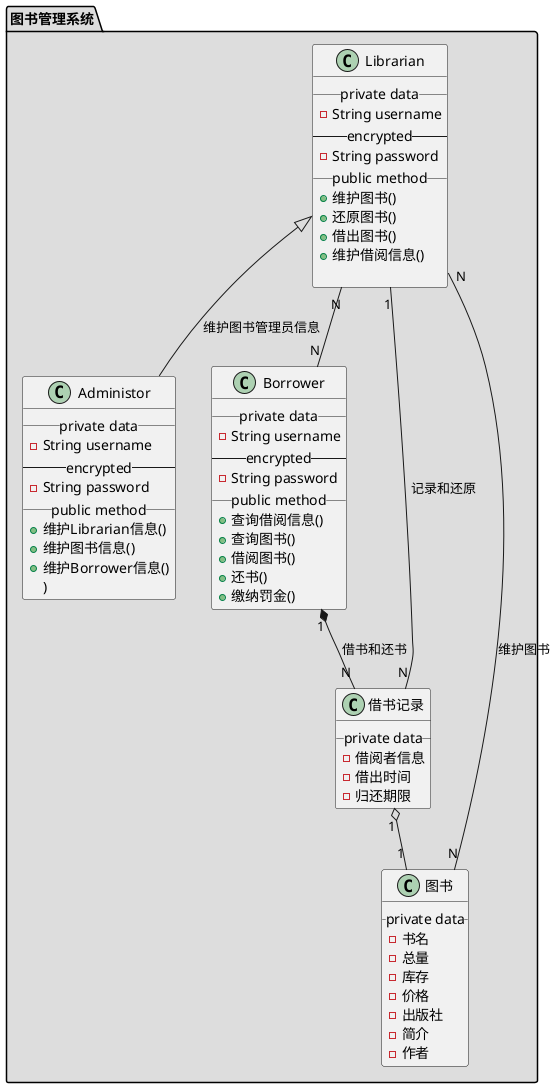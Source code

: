 @startuml
package "图书管理系统" #DDDDDD {

	class Librarian {
		 __ private data __
	 	-String username
	 	-- encrypted --
	 	-String password
		 __ public method __
		+维护图书()
		+还原图书()
		+借出图书()
		+维护借阅信息()

	}
	class Administor {
		 __ private data __
	 	-String username
	 	-- encrypted --
	 	-String password
		 __ public method __
	 	+维护Librarian信息()
	 	+维护图书信息()
	 	+维护Borrower信息()
	)
	}
	class Borrower {
	 	__ private data __
	 	-String username
	 	-- encrypted --
	 	-String password
		 __ public method __
		+查询借阅信息()
		+查询图书()
		+借阅图书()
		+还书()
		+缴纳罚金()
	}


	class 图书 {
		__ private data __
	 	-书名
	 	-总量
	 	-库存
	 	-价格
	 	-出版社
	 	-简介
	 	-作者
	}

	class 借书记录 {
		__ private data __
	 	-借阅者信息
	 	-借出时间
	 	-归还期限
	}



	Librarian <|-- Administor : 维护图书管理员信息
	Borrower "1" *-- "N" 借书记录 : 借书和还书
	借书记录 "1" o-- "1" 图书
	借书记录 "N" -- "1" Librarian : 记录和还原
	Librarian "N" --- "N" 图书 : 维护图书
	Librarian "N" -- "N" Borrower


}

@enduml